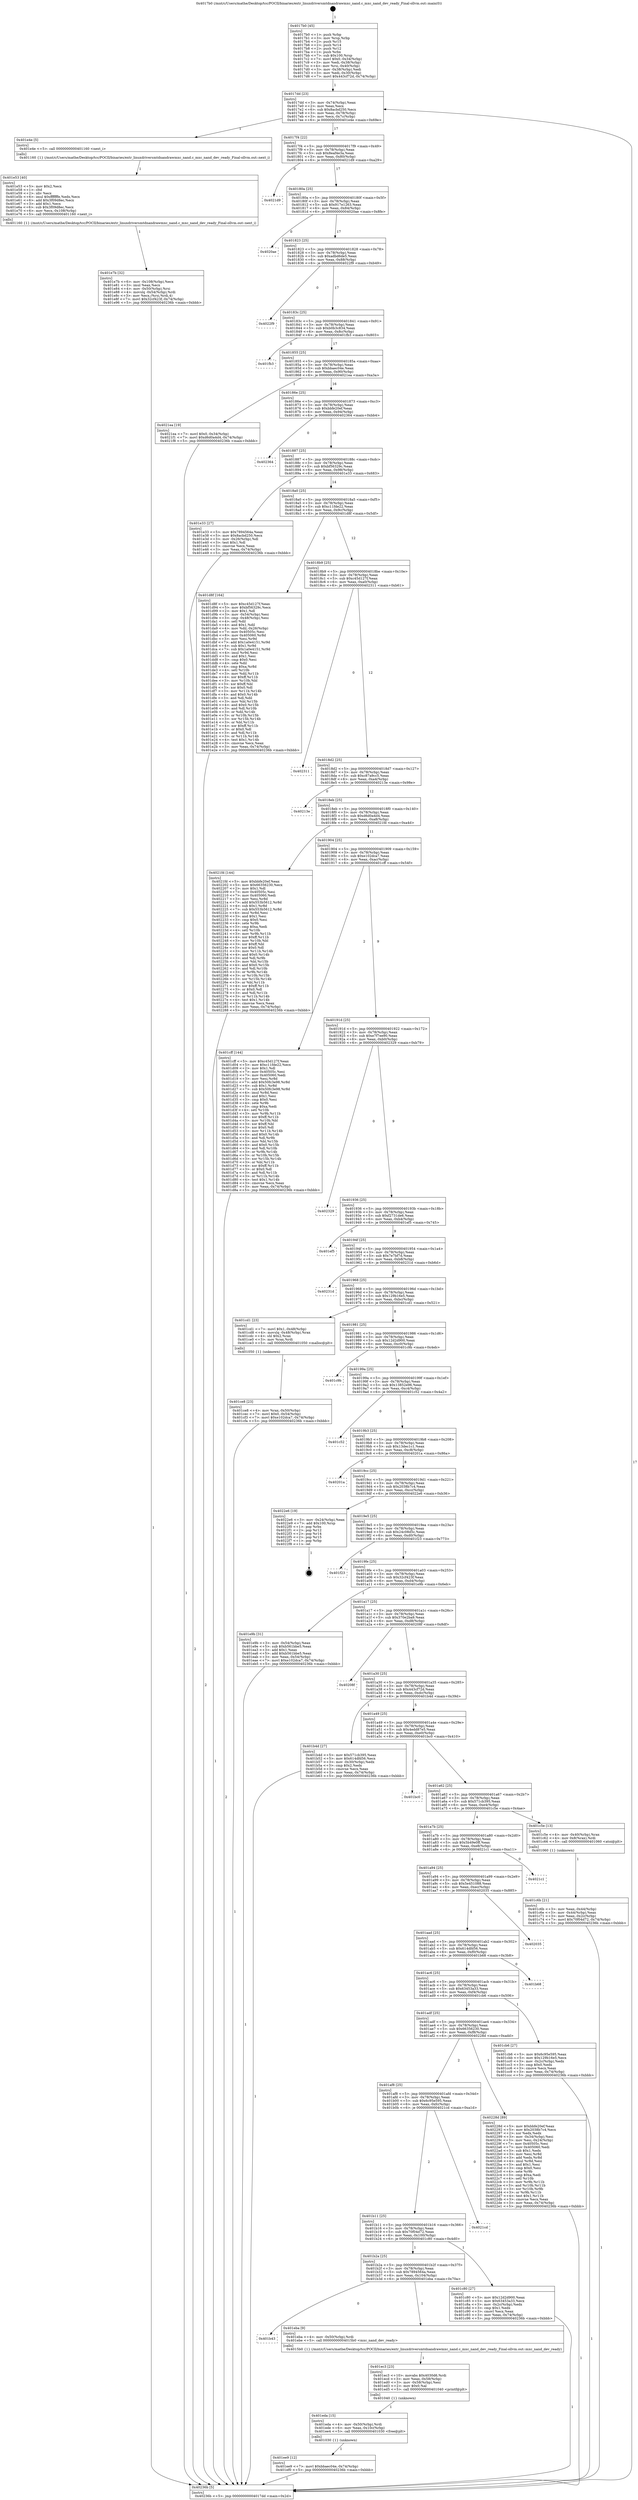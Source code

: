 digraph "0x4017b0" {
  label = "0x4017b0 (/mnt/c/Users/mathe/Desktop/tcc/POCII/binaries/extr_linuxdriversmtdnandrawmxc_nand.c_mxc_nand_dev_ready_Final-ollvm.out::main(0))"
  labelloc = "t"
  node[shape=record]

  Entry [label="",width=0.3,height=0.3,shape=circle,fillcolor=black,style=filled]
  "0x4017dd" [label="{
     0x4017dd [23]\l
     | [instrs]\l
     &nbsp;&nbsp;0x4017dd \<+3\>: mov -0x74(%rbp),%eax\l
     &nbsp;&nbsp;0x4017e0 \<+2\>: mov %eax,%ecx\l
     &nbsp;&nbsp;0x4017e2 \<+6\>: sub $0x8acbd250,%ecx\l
     &nbsp;&nbsp;0x4017e8 \<+3\>: mov %eax,-0x78(%rbp)\l
     &nbsp;&nbsp;0x4017eb \<+3\>: mov %ecx,-0x7c(%rbp)\l
     &nbsp;&nbsp;0x4017ee \<+6\>: je 0000000000401e4e \<main+0x69e\>\l
  }"]
  "0x401e4e" [label="{
     0x401e4e [5]\l
     | [instrs]\l
     &nbsp;&nbsp;0x401e4e \<+5\>: call 0000000000401160 \<next_i\>\l
     | [calls]\l
     &nbsp;&nbsp;0x401160 \{1\} (/mnt/c/Users/mathe/Desktop/tcc/POCII/binaries/extr_linuxdriversmtdnandrawmxc_nand.c_mxc_nand_dev_ready_Final-ollvm.out::next_i)\l
  }"]
  "0x4017f4" [label="{
     0x4017f4 [22]\l
     | [instrs]\l
     &nbsp;&nbsp;0x4017f4 \<+5\>: jmp 00000000004017f9 \<main+0x49\>\l
     &nbsp;&nbsp;0x4017f9 \<+3\>: mov -0x78(%rbp),%eax\l
     &nbsp;&nbsp;0x4017fc \<+5\>: sub $0x8eaf4e3a,%eax\l
     &nbsp;&nbsp;0x401801 \<+3\>: mov %eax,-0x80(%rbp)\l
     &nbsp;&nbsp;0x401804 \<+6\>: je 00000000004021d9 \<main+0xa29\>\l
  }"]
  Exit [label="",width=0.3,height=0.3,shape=circle,fillcolor=black,style=filled,peripheries=2]
  "0x4021d9" [label="{
     0x4021d9\l
  }", style=dashed]
  "0x40180a" [label="{
     0x40180a [25]\l
     | [instrs]\l
     &nbsp;&nbsp;0x40180a \<+5\>: jmp 000000000040180f \<main+0x5f\>\l
     &nbsp;&nbsp;0x40180f \<+3\>: mov -0x78(%rbp),%eax\l
     &nbsp;&nbsp;0x401812 \<+5\>: sub $0x917e1263,%eax\l
     &nbsp;&nbsp;0x401817 \<+6\>: mov %eax,-0x84(%rbp)\l
     &nbsp;&nbsp;0x40181d \<+6\>: je 00000000004020ae \<main+0x8fe\>\l
  }"]
  "0x401ee9" [label="{
     0x401ee9 [12]\l
     | [instrs]\l
     &nbsp;&nbsp;0x401ee9 \<+7\>: movl $0xbbaec04e,-0x74(%rbp)\l
     &nbsp;&nbsp;0x401ef0 \<+5\>: jmp 000000000040236b \<main+0xbbb\>\l
  }"]
  "0x4020ae" [label="{
     0x4020ae\l
  }", style=dashed]
  "0x401823" [label="{
     0x401823 [25]\l
     | [instrs]\l
     &nbsp;&nbsp;0x401823 \<+5\>: jmp 0000000000401828 \<main+0x78\>\l
     &nbsp;&nbsp;0x401828 \<+3\>: mov -0x78(%rbp),%eax\l
     &nbsp;&nbsp;0x40182b \<+5\>: sub $0xadbd6de5,%eax\l
     &nbsp;&nbsp;0x401830 \<+6\>: mov %eax,-0x88(%rbp)\l
     &nbsp;&nbsp;0x401836 \<+6\>: je 00000000004022f9 \<main+0xb49\>\l
  }"]
  "0x401eda" [label="{
     0x401eda [15]\l
     | [instrs]\l
     &nbsp;&nbsp;0x401eda \<+4\>: mov -0x50(%rbp),%rdi\l
     &nbsp;&nbsp;0x401ede \<+6\>: mov %eax,-0x10c(%rbp)\l
     &nbsp;&nbsp;0x401ee4 \<+5\>: call 0000000000401030 \<free@plt\>\l
     | [calls]\l
     &nbsp;&nbsp;0x401030 \{1\} (unknown)\l
  }"]
  "0x4022f9" [label="{
     0x4022f9\l
  }", style=dashed]
  "0x40183c" [label="{
     0x40183c [25]\l
     | [instrs]\l
     &nbsp;&nbsp;0x40183c \<+5\>: jmp 0000000000401841 \<main+0x91\>\l
     &nbsp;&nbsp;0x401841 \<+3\>: mov -0x78(%rbp),%eax\l
     &nbsp;&nbsp;0x401844 \<+5\>: sub $0xb0b3c834,%eax\l
     &nbsp;&nbsp;0x401849 \<+6\>: mov %eax,-0x8c(%rbp)\l
     &nbsp;&nbsp;0x40184f \<+6\>: je 0000000000401fb3 \<main+0x803\>\l
  }"]
  "0x401ec3" [label="{
     0x401ec3 [23]\l
     | [instrs]\l
     &nbsp;&nbsp;0x401ec3 \<+10\>: movabs $0x4030d6,%rdi\l
     &nbsp;&nbsp;0x401ecd \<+3\>: mov %eax,-0x58(%rbp)\l
     &nbsp;&nbsp;0x401ed0 \<+3\>: mov -0x58(%rbp),%esi\l
     &nbsp;&nbsp;0x401ed3 \<+2\>: mov $0x0,%al\l
     &nbsp;&nbsp;0x401ed5 \<+5\>: call 0000000000401040 \<printf@plt\>\l
     | [calls]\l
     &nbsp;&nbsp;0x401040 \{1\} (unknown)\l
  }"]
  "0x401fb3" [label="{
     0x401fb3\l
  }", style=dashed]
  "0x401855" [label="{
     0x401855 [25]\l
     | [instrs]\l
     &nbsp;&nbsp;0x401855 \<+5\>: jmp 000000000040185a \<main+0xaa\>\l
     &nbsp;&nbsp;0x40185a \<+3\>: mov -0x78(%rbp),%eax\l
     &nbsp;&nbsp;0x40185d \<+5\>: sub $0xbbaec04e,%eax\l
     &nbsp;&nbsp;0x401862 \<+6\>: mov %eax,-0x90(%rbp)\l
     &nbsp;&nbsp;0x401868 \<+6\>: je 00000000004021ea \<main+0xa3a\>\l
  }"]
  "0x401b43" [label="{
     0x401b43\l
  }", style=dashed]
  "0x4021ea" [label="{
     0x4021ea [19]\l
     | [instrs]\l
     &nbsp;&nbsp;0x4021ea \<+7\>: movl $0x0,-0x34(%rbp)\l
     &nbsp;&nbsp;0x4021f1 \<+7\>: movl $0xd6d0a4d4,-0x74(%rbp)\l
     &nbsp;&nbsp;0x4021f8 \<+5\>: jmp 000000000040236b \<main+0xbbb\>\l
  }"]
  "0x40186e" [label="{
     0x40186e [25]\l
     | [instrs]\l
     &nbsp;&nbsp;0x40186e \<+5\>: jmp 0000000000401873 \<main+0xc3\>\l
     &nbsp;&nbsp;0x401873 \<+3\>: mov -0x78(%rbp),%eax\l
     &nbsp;&nbsp;0x401876 \<+5\>: sub $0xbbfe20ef,%eax\l
     &nbsp;&nbsp;0x40187b \<+6\>: mov %eax,-0x94(%rbp)\l
     &nbsp;&nbsp;0x401881 \<+6\>: je 0000000000402364 \<main+0xbb4\>\l
  }"]
  "0x401eba" [label="{
     0x401eba [9]\l
     | [instrs]\l
     &nbsp;&nbsp;0x401eba \<+4\>: mov -0x50(%rbp),%rdi\l
     &nbsp;&nbsp;0x401ebe \<+5\>: call 00000000004015b0 \<mxc_nand_dev_ready\>\l
     | [calls]\l
     &nbsp;&nbsp;0x4015b0 \{1\} (/mnt/c/Users/mathe/Desktop/tcc/POCII/binaries/extr_linuxdriversmtdnandrawmxc_nand.c_mxc_nand_dev_ready_Final-ollvm.out::mxc_nand_dev_ready)\l
  }"]
  "0x402364" [label="{
     0x402364\l
  }", style=dashed]
  "0x401887" [label="{
     0x401887 [25]\l
     | [instrs]\l
     &nbsp;&nbsp;0x401887 \<+5\>: jmp 000000000040188c \<main+0xdc\>\l
     &nbsp;&nbsp;0x40188c \<+3\>: mov -0x78(%rbp),%eax\l
     &nbsp;&nbsp;0x40188f \<+5\>: sub $0xbf56329c,%eax\l
     &nbsp;&nbsp;0x401894 \<+6\>: mov %eax,-0x98(%rbp)\l
     &nbsp;&nbsp;0x40189a \<+6\>: je 0000000000401e33 \<main+0x683\>\l
  }"]
  "0x401e7b" [label="{
     0x401e7b [32]\l
     | [instrs]\l
     &nbsp;&nbsp;0x401e7b \<+6\>: mov -0x108(%rbp),%ecx\l
     &nbsp;&nbsp;0x401e81 \<+3\>: imul %eax,%ecx\l
     &nbsp;&nbsp;0x401e84 \<+4\>: mov -0x50(%rbp),%rsi\l
     &nbsp;&nbsp;0x401e88 \<+4\>: movslq -0x54(%rbp),%rdi\l
     &nbsp;&nbsp;0x401e8c \<+3\>: mov %ecx,(%rsi,%rdi,4)\l
     &nbsp;&nbsp;0x401e8f \<+7\>: movl $0x32cf423f,-0x74(%rbp)\l
     &nbsp;&nbsp;0x401e96 \<+5\>: jmp 000000000040236b \<main+0xbbb\>\l
  }"]
  "0x401e33" [label="{
     0x401e33 [27]\l
     | [instrs]\l
     &nbsp;&nbsp;0x401e33 \<+5\>: mov $0x7894564a,%eax\l
     &nbsp;&nbsp;0x401e38 \<+5\>: mov $0x8acbd250,%ecx\l
     &nbsp;&nbsp;0x401e3d \<+3\>: mov -0x26(%rbp),%dl\l
     &nbsp;&nbsp;0x401e40 \<+3\>: test $0x1,%dl\l
     &nbsp;&nbsp;0x401e43 \<+3\>: cmovne %ecx,%eax\l
     &nbsp;&nbsp;0x401e46 \<+3\>: mov %eax,-0x74(%rbp)\l
     &nbsp;&nbsp;0x401e49 \<+5\>: jmp 000000000040236b \<main+0xbbb\>\l
  }"]
  "0x4018a0" [label="{
     0x4018a0 [25]\l
     | [instrs]\l
     &nbsp;&nbsp;0x4018a0 \<+5\>: jmp 00000000004018a5 \<main+0xf5\>\l
     &nbsp;&nbsp;0x4018a5 \<+3\>: mov -0x78(%rbp),%eax\l
     &nbsp;&nbsp;0x4018a8 \<+5\>: sub $0xc11fde22,%eax\l
     &nbsp;&nbsp;0x4018ad \<+6\>: mov %eax,-0x9c(%rbp)\l
     &nbsp;&nbsp;0x4018b3 \<+6\>: je 0000000000401d8f \<main+0x5df\>\l
  }"]
  "0x401e53" [label="{
     0x401e53 [40]\l
     | [instrs]\l
     &nbsp;&nbsp;0x401e53 \<+5\>: mov $0x2,%ecx\l
     &nbsp;&nbsp;0x401e58 \<+1\>: cltd\l
     &nbsp;&nbsp;0x401e59 \<+2\>: idiv %ecx\l
     &nbsp;&nbsp;0x401e5b \<+6\>: imul $0xfffffffe,%edx,%ecx\l
     &nbsp;&nbsp;0x401e61 \<+6\>: add $0x3f09d8ec,%ecx\l
     &nbsp;&nbsp;0x401e67 \<+3\>: add $0x1,%ecx\l
     &nbsp;&nbsp;0x401e6a \<+6\>: sub $0x3f09d8ec,%ecx\l
     &nbsp;&nbsp;0x401e70 \<+6\>: mov %ecx,-0x108(%rbp)\l
     &nbsp;&nbsp;0x401e76 \<+5\>: call 0000000000401160 \<next_i\>\l
     | [calls]\l
     &nbsp;&nbsp;0x401160 \{1\} (/mnt/c/Users/mathe/Desktop/tcc/POCII/binaries/extr_linuxdriversmtdnandrawmxc_nand.c_mxc_nand_dev_ready_Final-ollvm.out::next_i)\l
  }"]
  "0x401d8f" [label="{
     0x401d8f [164]\l
     | [instrs]\l
     &nbsp;&nbsp;0x401d8f \<+5\>: mov $0xc45d127f,%eax\l
     &nbsp;&nbsp;0x401d94 \<+5\>: mov $0xbf56329c,%ecx\l
     &nbsp;&nbsp;0x401d99 \<+2\>: mov $0x1,%dl\l
     &nbsp;&nbsp;0x401d9b \<+3\>: mov -0x54(%rbp),%esi\l
     &nbsp;&nbsp;0x401d9e \<+3\>: cmp -0x48(%rbp),%esi\l
     &nbsp;&nbsp;0x401da1 \<+4\>: setl %dil\l
     &nbsp;&nbsp;0x401da5 \<+4\>: and $0x1,%dil\l
     &nbsp;&nbsp;0x401da9 \<+4\>: mov %dil,-0x26(%rbp)\l
     &nbsp;&nbsp;0x401dad \<+7\>: mov 0x40505c,%esi\l
     &nbsp;&nbsp;0x401db4 \<+8\>: mov 0x405060,%r8d\l
     &nbsp;&nbsp;0x401dbc \<+3\>: mov %esi,%r9d\l
     &nbsp;&nbsp;0x401dbf \<+7\>: add $0x1a0e4151,%r9d\l
     &nbsp;&nbsp;0x401dc6 \<+4\>: sub $0x1,%r9d\l
     &nbsp;&nbsp;0x401dca \<+7\>: sub $0x1a0e4151,%r9d\l
     &nbsp;&nbsp;0x401dd1 \<+4\>: imul %r9d,%esi\l
     &nbsp;&nbsp;0x401dd5 \<+3\>: and $0x1,%esi\l
     &nbsp;&nbsp;0x401dd8 \<+3\>: cmp $0x0,%esi\l
     &nbsp;&nbsp;0x401ddb \<+4\>: sete %dil\l
     &nbsp;&nbsp;0x401ddf \<+4\>: cmp $0xa,%r8d\l
     &nbsp;&nbsp;0x401de3 \<+4\>: setl %r10b\l
     &nbsp;&nbsp;0x401de7 \<+3\>: mov %dil,%r11b\l
     &nbsp;&nbsp;0x401dea \<+4\>: xor $0xff,%r11b\l
     &nbsp;&nbsp;0x401dee \<+3\>: mov %r10b,%bl\l
     &nbsp;&nbsp;0x401df1 \<+3\>: xor $0xff,%bl\l
     &nbsp;&nbsp;0x401df4 \<+3\>: xor $0x0,%dl\l
     &nbsp;&nbsp;0x401df7 \<+3\>: mov %r11b,%r14b\l
     &nbsp;&nbsp;0x401dfa \<+4\>: and $0x0,%r14b\l
     &nbsp;&nbsp;0x401dfe \<+3\>: and %dl,%dil\l
     &nbsp;&nbsp;0x401e01 \<+3\>: mov %bl,%r15b\l
     &nbsp;&nbsp;0x401e04 \<+4\>: and $0x0,%r15b\l
     &nbsp;&nbsp;0x401e08 \<+3\>: and %dl,%r10b\l
     &nbsp;&nbsp;0x401e0b \<+3\>: or %dil,%r14b\l
     &nbsp;&nbsp;0x401e0e \<+3\>: or %r10b,%r15b\l
     &nbsp;&nbsp;0x401e11 \<+3\>: xor %r15b,%r14b\l
     &nbsp;&nbsp;0x401e14 \<+3\>: or %bl,%r11b\l
     &nbsp;&nbsp;0x401e17 \<+4\>: xor $0xff,%r11b\l
     &nbsp;&nbsp;0x401e1b \<+3\>: or $0x0,%dl\l
     &nbsp;&nbsp;0x401e1e \<+3\>: and %dl,%r11b\l
     &nbsp;&nbsp;0x401e21 \<+3\>: or %r11b,%r14b\l
     &nbsp;&nbsp;0x401e24 \<+4\>: test $0x1,%r14b\l
     &nbsp;&nbsp;0x401e28 \<+3\>: cmovne %ecx,%eax\l
     &nbsp;&nbsp;0x401e2b \<+3\>: mov %eax,-0x74(%rbp)\l
     &nbsp;&nbsp;0x401e2e \<+5\>: jmp 000000000040236b \<main+0xbbb\>\l
  }"]
  "0x4018b9" [label="{
     0x4018b9 [25]\l
     | [instrs]\l
     &nbsp;&nbsp;0x4018b9 \<+5\>: jmp 00000000004018be \<main+0x10e\>\l
     &nbsp;&nbsp;0x4018be \<+3\>: mov -0x78(%rbp),%eax\l
     &nbsp;&nbsp;0x4018c1 \<+5\>: sub $0xc45d127f,%eax\l
     &nbsp;&nbsp;0x4018c6 \<+6\>: mov %eax,-0xa0(%rbp)\l
     &nbsp;&nbsp;0x4018cc \<+6\>: je 0000000000402311 \<main+0xb61\>\l
  }"]
  "0x401ce8" [label="{
     0x401ce8 [23]\l
     | [instrs]\l
     &nbsp;&nbsp;0x401ce8 \<+4\>: mov %rax,-0x50(%rbp)\l
     &nbsp;&nbsp;0x401cec \<+7\>: movl $0x0,-0x54(%rbp)\l
     &nbsp;&nbsp;0x401cf3 \<+7\>: movl $0xe102dca7,-0x74(%rbp)\l
     &nbsp;&nbsp;0x401cfa \<+5\>: jmp 000000000040236b \<main+0xbbb\>\l
  }"]
  "0x402311" [label="{
     0x402311\l
  }", style=dashed]
  "0x4018d2" [label="{
     0x4018d2 [25]\l
     | [instrs]\l
     &nbsp;&nbsp;0x4018d2 \<+5\>: jmp 00000000004018d7 \<main+0x127\>\l
     &nbsp;&nbsp;0x4018d7 \<+3\>: mov -0x78(%rbp),%eax\l
     &nbsp;&nbsp;0x4018da \<+5\>: sub $0xc87a9cc5,%eax\l
     &nbsp;&nbsp;0x4018df \<+6\>: mov %eax,-0xa4(%rbp)\l
     &nbsp;&nbsp;0x4018e5 \<+6\>: je 000000000040213e \<main+0x98e\>\l
  }"]
  "0x401b2a" [label="{
     0x401b2a [25]\l
     | [instrs]\l
     &nbsp;&nbsp;0x401b2a \<+5\>: jmp 0000000000401b2f \<main+0x37f\>\l
     &nbsp;&nbsp;0x401b2f \<+3\>: mov -0x78(%rbp),%eax\l
     &nbsp;&nbsp;0x401b32 \<+5\>: sub $0x7894564a,%eax\l
     &nbsp;&nbsp;0x401b37 \<+6\>: mov %eax,-0x104(%rbp)\l
     &nbsp;&nbsp;0x401b3d \<+6\>: je 0000000000401eba \<main+0x70a\>\l
  }"]
  "0x40213e" [label="{
     0x40213e\l
  }", style=dashed]
  "0x4018eb" [label="{
     0x4018eb [25]\l
     | [instrs]\l
     &nbsp;&nbsp;0x4018eb \<+5\>: jmp 00000000004018f0 \<main+0x140\>\l
     &nbsp;&nbsp;0x4018f0 \<+3\>: mov -0x78(%rbp),%eax\l
     &nbsp;&nbsp;0x4018f3 \<+5\>: sub $0xd6d0a4d4,%eax\l
     &nbsp;&nbsp;0x4018f8 \<+6\>: mov %eax,-0xa8(%rbp)\l
     &nbsp;&nbsp;0x4018fe \<+6\>: je 00000000004021fd \<main+0xa4d\>\l
  }"]
  "0x401c80" [label="{
     0x401c80 [27]\l
     | [instrs]\l
     &nbsp;&nbsp;0x401c80 \<+5\>: mov $0x12d2d900,%eax\l
     &nbsp;&nbsp;0x401c85 \<+5\>: mov $0x63453a33,%ecx\l
     &nbsp;&nbsp;0x401c8a \<+3\>: mov -0x2c(%rbp),%edx\l
     &nbsp;&nbsp;0x401c8d \<+3\>: cmp $0x1,%edx\l
     &nbsp;&nbsp;0x401c90 \<+3\>: cmovl %ecx,%eax\l
     &nbsp;&nbsp;0x401c93 \<+3\>: mov %eax,-0x74(%rbp)\l
     &nbsp;&nbsp;0x401c96 \<+5\>: jmp 000000000040236b \<main+0xbbb\>\l
  }"]
  "0x4021fd" [label="{
     0x4021fd [144]\l
     | [instrs]\l
     &nbsp;&nbsp;0x4021fd \<+5\>: mov $0xbbfe20ef,%eax\l
     &nbsp;&nbsp;0x402202 \<+5\>: mov $0x66356230,%ecx\l
     &nbsp;&nbsp;0x402207 \<+2\>: mov $0x1,%dl\l
     &nbsp;&nbsp;0x402209 \<+7\>: mov 0x40505c,%esi\l
     &nbsp;&nbsp;0x402210 \<+7\>: mov 0x405060,%edi\l
     &nbsp;&nbsp;0x402217 \<+3\>: mov %esi,%r8d\l
     &nbsp;&nbsp;0x40221a \<+7\>: add $0x553b5612,%r8d\l
     &nbsp;&nbsp;0x402221 \<+4\>: sub $0x1,%r8d\l
     &nbsp;&nbsp;0x402225 \<+7\>: sub $0x553b5612,%r8d\l
     &nbsp;&nbsp;0x40222c \<+4\>: imul %r8d,%esi\l
     &nbsp;&nbsp;0x402230 \<+3\>: and $0x1,%esi\l
     &nbsp;&nbsp;0x402233 \<+3\>: cmp $0x0,%esi\l
     &nbsp;&nbsp;0x402236 \<+4\>: sete %r9b\l
     &nbsp;&nbsp;0x40223a \<+3\>: cmp $0xa,%edi\l
     &nbsp;&nbsp;0x40223d \<+4\>: setl %r10b\l
     &nbsp;&nbsp;0x402241 \<+3\>: mov %r9b,%r11b\l
     &nbsp;&nbsp;0x402244 \<+4\>: xor $0xff,%r11b\l
     &nbsp;&nbsp;0x402248 \<+3\>: mov %r10b,%bl\l
     &nbsp;&nbsp;0x40224b \<+3\>: xor $0xff,%bl\l
     &nbsp;&nbsp;0x40224e \<+3\>: xor $0x0,%dl\l
     &nbsp;&nbsp;0x402251 \<+3\>: mov %r11b,%r14b\l
     &nbsp;&nbsp;0x402254 \<+4\>: and $0x0,%r14b\l
     &nbsp;&nbsp;0x402258 \<+3\>: and %dl,%r9b\l
     &nbsp;&nbsp;0x40225b \<+3\>: mov %bl,%r15b\l
     &nbsp;&nbsp;0x40225e \<+4\>: and $0x0,%r15b\l
     &nbsp;&nbsp;0x402262 \<+3\>: and %dl,%r10b\l
     &nbsp;&nbsp;0x402265 \<+3\>: or %r9b,%r14b\l
     &nbsp;&nbsp;0x402268 \<+3\>: or %r10b,%r15b\l
     &nbsp;&nbsp;0x40226b \<+3\>: xor %r15b,%r14b\l
     &nbsp;&nbsp;0x40226e \<+3\>: or %bl,%r11b\l
     &nbsp;&nbsp;0x402271 \<+4\>: xor $0xff,%r11b\l
     &nbsp;&nbsp;0x402275 \<+3\>: or $0x0,%dl\l
     &nbsp;&nbsp;0x402278 \<+3\>: and %dl,%r11b\l
     &nbsp;&nbsp;0x40227b \<+3\>: or %r11b,%r14b\l
     &nbsp;&nbsp;0x40227e \<+4\>: test $0x1,%r14b\l
     &nbsp;&nbsp;0x402282 \<+3\>: cmovne %ecx,%eax\l
     &nbsp;&nbsp;0x402285 \<+3\>: mov %eax,-0x74(%rbp)\l
     &nbsp;&nbsp;0x402288 \<+5\>: jmp 000000000040236b \<main+0xbbb\>\l
  }"]
  "0x401904" [label="{
     0x401904 [25]\l
     | [instrs]\l
     &nbsp;&nbsp;0x401904 \<+5\>: jmp 0000000000401909 \<main+0x159\>\l
     &nbsp;&nbsp;0x401909 \<+3\>: mov -0x78(%rbp),%eax\l
     &nbsp;&nbsp;0x40190c \<+5\>: sub $0xe102dca7,%eax\l
     &nbsp;&nbsp;0x401911 \<+6\>: mov %eax,-0xac(%rbp)\l
     &nbsp;&nbsp;0x401917 \<+6\>: je 0000000000401cff \<main+0x54f\>\l
  }"]
  "0x401b11" [label="{
     0x401b11 [25]\l
     | [instrs]\l
     &nbsp;&nbsp;0x401b11 \<+5\>: jmp 0000000000401b16 \<main+0x366\>\l
     &nbsp;&nbsp;0x401b16 \<+3\>: mov -0x78(%rbp),%eax\l
     &nbsp;&nbsp;0x401b19 \<+5\>: sub $0x70f04d72,%eax\l
     &nbsp;&nbsp;0x401b1e \<+6\>: mov %eax,-0x100(%rbp)\l
     &nbsp;&nbsp;0x401b24 \<+6\>: je 0000000000401c80 \<main+0x4d0\>\l
  }"]
  "0x401cff" [label="{
     0x401cff [144]\l
     | [instrs]\l
     &nbsp;&nbsp;0x401cff \<+5\>: mov $0xc45d127f,%eax\l
     &nbsp;&nbsp;0x401d04 \<+5\>: mov $0xc11fde22,%ecx\l
     &nbsp;&nbsp;0x401d09 \<+2\>: mov $0x1,%dl\l
     &nbsp;&nbsp;0x401d0b \<+7\>: mov 0x40505c,%esi\l
     &nbsp;&nbsp;0x401d12 \<+7\>: mov 0x405060,%edi\l
     &nbsp;&nbsp;0x401d19 \<+3\>: mov %esi,%r8d\l
     &nbsp;&nbsp;0x401d1c \<+7\>: add $0x50fc3e98,%r8d\l
     &nbsp;&nbsp;0x401d23 \<+4\>: sub $0x1,%r8d\l
     &nbsp;&nbsp;0x401d27 \<+7\>: sub $0x50fc3e98,%r8d\l
     &nbsp;&nbsp;0x401d2e \<+4\>: imul %r8d,%esi\l
     &nbsp;&nbsp;0x401d32 \<+3\>: and $0x1,%esi\l
     &nbsp;&nbsp;0x401d35 \<+3\>: cmp $0x0,%esi\l
     &nbsp;&nbsp;0x401d38 \<+4\>: sete %r9b\l
     &nbsp;&nbsp;0x401d3c \<+3\>: cmp $0xa,%edi\l
     &nbsp;&nbsp;0x401d3f \<+4\>: setl %r10b\l
     &nbsp;&nbsp;0x401d43 \<+3\>: mov %r9b,%r11b\l
     &nbsp;&nbsp;0x401d46 \<+4\>: xor $0xff,%r11b\l
     &nbsp;&nbsp;0x401d4a \<+3\>: mov %r10b,%bl\l
     &nbsp;&nbsp;0x401d4d \<+3\>: xor $0xff,%bl\l
     &nbsp;&nbsp;0x401d50 \<+3\>: xor $0x0,%dl\l
     &nbsp;&nbsp;0x401d53 \<+3\>: mov %r11b,%r14b\l
     &nbsp;&nbsp;0x401d56 \<+4\>: and $0x0,%r14b\l
     &nbsp;&nbsp;0x401d5a \<+3\>: and %dl,%r9b\l
     &nbsp;&nbsp;0x401d5d \<+3\>: mov %bl,%r15b\l
     &nbsp;&nbsp;0x401d60 \<+4\>: and $0x0,%r15b\l
     &nbsp;&nbsp;0x401d64 \<+3\>: and %dl,%r10b\l
     &nbsp;&nbsp;0x401d67 \<+3\>: or %r9b,%r14b\l
     &nbsp;&nbsp;0x401d6a \<+3\>: or %r10b,%r15b\l
     &nbsp;&nbsp;0x401d6d \<+3\>: xor %r15b,%r14b\l
     &nbsp;&nbsp;0x401d70 \<+3\>: or %bl,%r11b\l
     &nbsp;&nbsp;0x401d73 \<+4\>: xor $0xff,%r11b\l
     &nbsp;&nbsp;0x401d77 \<+3\>: or $0x0,%dl\l
     &nbsp;&nbsp;0x401d7a \<+3\>: and %dl,%r11b\l
     &nbsp;&nbsp;0x401d7d \<+3\>: or %r11b,%r14b\l
     &nbsp;&nbsp;0x401d80 \<+4\>: test $0x1,%r14b\l
     &nbsp;&nbsp;0x401d84 \<+3\>: cmovne %ecx,%eax\l
     &nbsp;&nbsp;0x401d87 \<+3\>: mov %eax,-0x74(%rbp)\l
     &nbsp;&nbsp;0x401d8a \<+5\>: jmp 000000000040236b \<main+0xbbb\>\l
  }"]
  "0x40191d" [label="{
     0x40191d [25]\l
     | [instrs]\l
     &nbsp;&nbsp;0x40191d \<+5\>: jmp 0000000000401922 \<main+0x172\>\l
     &nbsp;&nbsp;0x401922 \<+3\>: mov -0x78(%rbp),%eax\l
     &nbsp;&nbsp;0x401925 \<+5\>: sub $0xe7f7ee90,%eax\l
     &nbsp;&nbsp;0x40192a \<+6\>: mov %eax,-0xb0(%rbp)\l
     &nbsp;&nbsp;0x401930 \<+6\>: je 0000000000402329 \<main+0xb79\>\l
  }"]
  "0x4021cd" [label="{
     0x4021cd\l
  }", style=dashed]
  "0x402329" [label="{
     0x402329\l
  }", style=dashed]
  "0x401936" [label="{
     0x401936 [25]\l
     | [instrs]\l
     &nbsp;&nbsp;0x401936 \<+5\>: jmp 000000000040193b \<main+0x18b\>\l
     &nbsp;&nbsp;0x40193b \<+3\>: mov -0x78(%rbp),%eax\l
     &nbsp;&nbsp;0x40193e \<+5\>: sub $0xf2731de6,%eax\l
     &nbsp;&nbsp;0x401943 \<+6\>: mov %eax,-0xb4(%rbp)\l
     &nbsp;&nbsp;0x401949 \<+6\>: je 0000000000401ef5 \<main+0x745\>\l
  }"]
  "0x401af8" [label="{
     0x401af8 [25]\l
     | [instrs]\l
     &nbsp;&nbsp;0x401af8 \<+5\>: jmp 0000000000401afd \<main+0x34d\>\l
     &nbsp;&nbsp;0x401afd \<+3\>: mov -0x78(%rbp),%eax\l
     &nbsp;&nbsp;0x401b00 \<+5\>: sub $0x6c95e595,%eax\l
     &nbsp;&nbsp;0x401b05 \<+6\>: mov %eax,-0xfc(%rbp)\l
     &nbsp;&nbsp;0x401b0b \<+6\>: je 00000000004021cd \<main+0xa1d\>\l
  }"]
  "0x401ef5" [label="{
     0x401ef5\l
  }", style=dashed]
  "0x40194f" [label="{
     0x40194f [25]\l
     | [instrs]\l
     &nbsp;&nbsp;0x40194f \<+5\>: jmp 0000000000401954 \<main+0x1a4\>\l
     &nbsp;&nbsp;0x401954 \<+3\>: mov -0x78(%rbp),%eax\l
     &nbsp;&nbsp;0x401957 \<+5\>: sub $0x7e7bf7d,%eax\l
     &nbsp;&nbsp;0x40195c \<+6\>: mov %eax,-0xb8(%rbp)\l
     &nbsp;&nbsp;0x401962 \<+6\>: je 000000000040231d \<main+0xb6d\>\l
  }"]
  "0x40228d" [label="{
     0x40228d [89]\l
     | [instrs]\l
     &nbsp;&nbsp;0x40228d \<+5\>: mov $0xbbfe20ef,%eax\l
     &nbsp;&nbsp;0x402292 \<+5\>: mov $0x2038b7c4,%ecx\l
     &nbsp;&nbsp;0x402297 \<+2\>: xor %edx,%edx\l
     &nbsp;&nbsp;0x402299 \<+3\>: mov -0x34(%rbp),%esi\l
     &nbsp;&nbsp;0x40229c \<+3\>: mov %esi,-0x24(%rbp)\l
     &nbsp;&nbsp;0x40229f \<+7\>: mov 0x40505c,%esi\l
     &nbsp;&nbsp;0x4022a6 \<+7\>: mov 0x405060,%edi\l
     &nbsp;&nbsp;0x4022ad \<+3\>: sub $0x1,%edx\l
     &nbsp;&nbsp;0x4022b0 \<+3\>: mov %esi,%r8d\l
     &nbsp;&nbsp;0x4022b3 \<+3\>: add %edx,%r8d\l
     &nbsp;&nbsp;0x4022b6 \<+4\>: imul %r8d,%esi\l
     &nbsp;&nbsp;0x4022ba \<+3\>: and $0x1,%esi\l
     &nbsp;&nbsp;0x4022bd \<+3\>: cmp $0x0,%esi\l
     &nbsp;&nbsp;0x4022c0 \<+4\>: sete %r9b\l
     &nbsp;&nbsp;0x4022c4 \<+3\>: cmp $0xa,%edi\l
     &nbsp;&nbsp;0x4022c7 \<+4\>: setl %r10b\l
     &nbsp;&nbsp;0x4022cb \<+3\>: mov %r9b,%r11b\l
     &nbsp;&nbsp;0x4022ce \<+3\>: and %r10b,%r11b\l
     &nbsp;&nbsp;0x4022d1 \<+3\>: xor %r10b,%r9b\l
     &nbsp;&nbsp;0x4022d4 \<+3\>: or %r9b,%r11b\l
     &nbsp;&nbsp;0x4022d7 \<+4\>: test $0x1,%r11b\l
     &nbsp;&nbsp;0x4022db \<+3\>: cmovne %ecx,%eax\l
     &nbsp;&nbsp;0x4022de \<+3\>: mov %eax,-0x74(%rbp)\l
     &nbsp;&nbsp;0x4022e1 \<+5\>: jmp 000000000040236b \<main+0xbbb\>\l
  }"]
  "0x40231d" [label="{
     0x40231d\l
  }", style=dashed]
  "0x401968" [label="{
     0x401968 [25]\l
     | [instrs]\l
     &nbsp;&nbsp;0x401968 \<+5\>: jmp 000000000040196d \<main+0x1bd\>\l
     &nbsp;&nbsp;0x40196d \<+3\>: mov -0x78(%rbp),%eax\l
     &nbsp;&nbsp;0x401970 \<+5\>: sub $0x129b16e5,%eax\l
     &nbsp;&nbsp;0x401975 \<+6\>: mov %eax,-0xbc(%rbp)\l
     &nbsp;&nbsp;0x40197b \<+6\>: je 0000000000401cd1 \<main+0x521\>\l
  }"]
  "0x401adf" [label="{
     0x401adf [25]\l
     | [instrs]\l
     &nbsp;&nbsp;0x401adf \<+5\>: jmp 0000000000401ae4 \<main+0x334\>\l
     &nbsp;&nbsp;0x401ae4 \<+3\>: mov -0x78(%rbp),%eax\l
     &nbsp;&nbsp;0x401ae7 \<+5\>: sub $0x66356230,%eax\l
     &nbsp;&nbsp;0x401aec \<+6\>: mov %eax,-0xf8(%rbp)\l
     &nbsp;&nbsp;0x401af2 \<+6\>: je 000000000040228d \<main+0xadd\>\l
  }"]
  "0x401cd1" [label="{
     0x401cd1 [23]\l
     | [instrs]\l
     &nbsp;&nbsp;0x401cd1 \<+7\>: movl $0x1,-0x48(%rbp)\l
     &nbsp;&nbsp;0x401cd8 \<+4\>: movslq -0x48(%rbp),%rax\l
     &nbsp;&nbsp;0x401cdc \<+4\>: shl $0x2,%rax\l
     &nbsp;&nbsp;0x401ce0 \<+3\>: mov %rax,%rdi\l
     &nbsp;&nbsp;0x401ce3 \<+5\>: call 0000000000401050 \<malloc@plt\>\l
     | [calls]\l
     &nbsp;&nbsp;0x401050 \{1\} (unknown)\l
  }"]
  "0x401981" [label="{
     0x401981 [25]\l
     | [instrs]\l
     &nbsp;&nbsp;0x401981 \<+5\>: jmp 0000000000401986 \<main+0x1d6\>\l
     &nbsp;&nbsp;0x401986 \<+3\>: mov -0x78(%rbp),%eax\l
     &nbsp;&nbsp;0x401989 \<+5\>: sub $0x12d2d900,%eax\l
     &nbsp;&nbsp;0x40198e \<+6\>: mov %eax,-0xc0(%rbp)\l
     &nbsp;&nbsp;0x401994 \<+6\>: je 0000000000401c9b \<main+0x4eb\>\l
  }"]
  "0x401cb6" [label="{
     0x401cb6 [27]\l
     | [instrs]\l
     &nbsp;&nbsp;0x401cb6 \<+5\>: mov $0x6c95e595,%eax\l
     &nbsp;&nbsp;0x401cbb \<+5\>: mov $0x129b16e5,%ecx\l
     &nbsp;&nbsp;0x401cc0 \<+3\>: mov -0x2c(%rbp),%edx\l
     &nbsp;&nbsp;0x401cc3 \<+3\>: cmp $0x0,%edx\l
     &nbsp;&nbsp;0x401cc6 \<+3\>: cmove %ecx,%eax\l
     &nbsp;&nbsp;0x401cc9 \<+3\>: mov %eax,-0x74(%rbp)\l
     &nbsp;&nbsp;0x401ccc \<+5\>: jmp 000000000040236b \<main+0xbbb\>\l
  }"]
  "0x401c9b" [label="{
     0x401c9b\l
  }", style=dashed]
  "0x40199a" [label="{
     0x40199a [25]\l
     | [instrs]\l
     &nbsp;&nbsp;0x40199a \<+5\>: jmp 000000000040199f \<main+0x1ef\>\l
     &nbsp;&nbsp;0x40199f \<+3\>: mov -0x78(%rbp),%eax\l
     &nbsp;&nbsp;0x4019a2 \<+5\>: sub $0x13852e96,%eax\l
     &nbsp;&nbsp;0x4019a7 \<+6\>: mov %eax,-0xc4(%rbp)\l
     &nbsp;&nbsp;0x4019ad \<+6\>: je 0000000000401c52 \<main+0x4a2\>\l
  }"]
  "0x401ac6" [label="{
     0x401ac6 [25]\l
     | [instrs]\l
     &nbsp;&nbsp;0x401ac6 \<+5\>: jmp 0000000000401acb \<main+0x31b\>\l
     &nbsp;&nbsp;0x401acb \<+3\>: mov -0x78(%rbp),%eax\l
     &nbsp;&nbsp;0x401ace \<+5\>: sub $0x63453a33,%eax\l
     &nbsp;&nbsp;0x401ad3 \<+6\>: mov %eax,-0xf4(%rbp)\l
     &nbsp;&nbsp;0x401ad9 \<+6\>: je 0000000000401cb6 \<main+0x506\>\l
  }"]
  "0x401c52" [label="{
     0x401c52\l
  }", style=dashed]
  "0x4019b3" [label="{
     0x4019b3 [25]\l
     | [instrs]\l
     &nbsp;&nbsp;0x4019b3 \<+5\>: jmp 00000000004019b8 \<main+0x208\>\l
     &nbsp;&nbsp;0x4019b8 \<+3\>: mov -0x78(%rbp),%eax\l
     &nbsp;&nbsp;0x4019bb \<+5\>: sub $0x13dec1c1,%eax\l
     &nbsp;&nbsp;0x4019c0 \<+6\>: mov %eax,-0xc8(%rbp)\l
     &nbsp;&nbsp;0x4019c6 \<+6\>: je 000000000040201a \<main+0x86a\>\l
  }"]
  "0x401b68" [label="{
     0x401b68\l
  }", style=dashed]
  "0x40201a" [label="{
     0x40201a\l
  }", style=dashed]
  "0x4019cc" [label="{
     0x4019cc [25]\l
     | [instrs]\l
     &nbsp;&nbsp;0x4019cc \<+5\>: jmp 00000000004019d1 \<main+0x221\>\l
     &nbsp;&nbsp;0x4019d1 \<+3\>: mov -0x78(%rbp),%eax\l
     &nbsp;&nbsp;0x4019d4 \<+5\>: sub $0x2038b7c4,%eax\l
     &nbsp;&nbsp;0x4019d9 \<+6\>: mov %eax,-0xcc(%rbp)\l
     &nbsp;&nbsp;0x4019df \<+6\>: je 00000000004022e6 \<main+0xb36\>\l
  }"]
  "0x401aad" [label="{
     0x401aad [25]\l
     | [instrs]\l
     &nbsp;&nbsp;0x401aad \<+5\>: jmp 0000000000401ab2 \<main+0x302\>\l
     &nbsp;&nbsp;0x401ab2 \<+3\>: mov -0x78(%rbp),%eax\l
     &nbsp;&nbsp;0x401ab5 \<+5\>: sub $0x614dfd56,%eax\l
     &nbsp;&nbsp;0x401aba \<+6\>: mov %eax,-0xf0(%rbp)\l
     &nbsp;&nbsp;0x401ac0 \<+6\>: je 0000000000401b68 \<main+0x3b8\>\l
  }"]
  "0x4022e6" [label="{
     0x4022e6 [19]\l
     | [instrs]\l
     &nbsp;&nbsp;0x4022e6 \<+3\>: mov -0x24(%rbp),%eax\l
     &nbsp;&nbsp;0x4022e9 \<+7\>: add $0x100,%rsp\l
     &nbsp;&nbsp;0x4022f0 \<+1\>: pop %rbx\l
     &nbsp;&nbsp;0x4022f1 \<+2\>: pop %r12\l
     &nbsp;&nbsp;0x4022f3 \<+2\>: pop %r14\l
     &nbsp;&nbsp;0x4022f5 \<+2\>: pop %r15\l
     &nbsp;&nbsp;0x4022f7 \<+1\>: pop %rbp\l
     &nbsp;&nbsp;0x4022f8 \<+1\>: ret\l
  }"]
  "0x4019e5" [label="{
     0x4019e5 [25]\l
     | [instrs]\l
     &nbsp;&nbsp;0x4019e5 \<+5\>: jmp 00000000004019ea \<main+0x23a\>\l
     &nbsp;&nbsp;0x4019ea \<+3\>: mov -0x78(%rbp),%eax\l
     &nbsp;&nbsp;0x4019ed \<+5\>: sub $0x24c08d5c,%eax\l
     &nbsp;&nbsp;0x4019f2 \<+6\>: mov %eax,-0xd0(%rbp)\l
     &nbsp;&nbsp;0x4019f8 \<+6\>: je 0000000000401f23 \<main+0x773\>\l
  }"]
  "0x402035" [label="{
     0x402035\l
  }", style=dashed]
  "0x401f23" [label="{
     0x401f23\l
  }", style=dashed]
  "0x4019fe" [label="{
     0x4019fe [25]\l
     | [instrs]\l
     &nbsp;&nbsp;0x4019fe \<+5\>: jmp 0000000000401a03 \<main+0x253\>\l
     &nbsp;&nbsp;0x401a03 \<+3\>: mov -0x78(%rbp),%eax\l
     &nbsp;&nbsp;0x401a06 \<+5\>: sub $0x32cf423f,%eax\l
     &nbsp;&nbsp;0x401a0b \<+6\>: mov %eax,-0xd4(%rbp)\l
     &nbsp;&nbsp;0x401a11 \<+6\>: je 0000000000401e9b \<main+0x6eb\>\l
  }"]
  "0x401a94" [label="{
     0x401a94 [25]\l
     | [instrs]\l
     &nbsp;&nbsp;0x401a94 \<+5\>: jmp 0000000000401a99 \<main+0x2e9\>\l
     &nbsp;&nbsp;0x401a99 \<+3\>: mov -0x78(%rbp),%eax\l
     &nbsp;&nbsp;0x401a9c \<+5\>: sub $0x5e451088,%eax\l
     &nbsp;&nbsp;0x401aa1 \<+6\>: mov %eax,-0xec(%rbp)\l
     &nbsp;&nbsp;0x401aa7 \<+6\>: je 0000000000402035 \<main+0x885\>\l
  }"]
  "0x401e9b" [label="{
     0x401e9b [31]\l
     | [instrs]\l
     &nbsp;&nbsp;0x401e9b \<+3\>: mov -0x54(%rbp),%eax\l
     &nbsp;&nbsp;0x401e9e \<+5\>: sub $0xb561bbe5,%eax\l
     &nbsp;&nbsp;0x401ea3 \<+3\>: add $0x1,%eax\l
     &nbsp;&nbsp;0x401ea6 \<+5\>: add $0xb561bbe5,%eax\l
     &nbsp;&nbsp;0x401eab \<+3\>: mov %eax,-0x54(%rbp)\l
     &nbsp;&nbsp;0x401eae \<+7\>: movl $0xe102dca7,-0x74(%rbp)\l
     &nbsp;&nbsp;0x401eb5 \<+5\>: jmp 000000000040236b \<main+0xbbb\>\l
  }"]
  "0x401a17" [label="{
     0x401a17 [25]\l
     | [instrs]\l
     &nbsp;&nbsp;0x401a17 \<+5\>: jmp 0000000000401a1c \<main+0x26c\>\l
     &nbsp;&nbsp;0x401a1c \<+3\>: mov -0x78(%rbp),%eax\l
     &nbsp;&nbsp;0x401a1f \<+5\>: sub $0x370e2ba9,%eax\l
     &nbsp;&nbsp;0x401a24 \<+6\>: mov %eax,-0xd8(%rbp)\l
     &nbsp;&nbsp;0x401a2a \<+6\>: je 000000000040208f \<main+0x8df\>\l
  }"]
  "0x4021c1" [label="{
     0x4021c1\l
  }", style=dashed]
  "0x40208f" [label="{
     0x40208f\l
  }", style=dashed]
  "0x401a30" [label="{
     0x401a30 [25]\l
     | [instrs]\l
     &nbsp;&nbsp;0x401a30 \<+5\>: jmp 0000000000401a35 \<main+0x285\>\l
     &nbsp;&nbsp;0x401a35 \<+3\>: mov -0x78(%rbp),%eax\l
     &nbsp;&nbsp;0x401a38 \<+5\>: sub $0x443cf72d,%eax\l
     &nbsp;&nbsp;0x401a3d \<+6\>: mov %eax,-0xdc(%rbp)\l
     &nbsp;&nbsp;0x401a43 \<+6\>: je 0000000000401b4d \<main+0x39d\>\l
  }"]
  "0x401c6b" [label="{
     0x401c6b [21]\l
     | [instrs]\l
     &nbsp;&nbsp;0x401c6b \<+3\>: mov %eax,-0x44(%rbp)\l
     &nbsp;&nbsp;0x401c6e \<+3\>: mov -0x44(%rbp),%eax\l
     &nbsp;&nbsp;0x401c71 \<+3\>: mov %eax,-0x2c(%rbp)\l
     &nbsp;&nbsp;0x401c74 \<+7\>: movl $0x70f04d72,-0x74(%rbp)\l
     &nbsp;&nbsp;0x401c7b \<+5\>: jmp 000000000040236b \<main+0xbbb\>\l
  }"]
  "0x401b4d" [label="{
     0x401b4d [27]\l
     | [instrs]\l
     &nbsp;&nbsp;0x401b4d \<+5\>: mov $0x571cb395,%eax\l
     &nbsp;&nbsp;0x401b52 \<+5\>: mov $0x614dfd56,%ecx\l
     &nbsp;&nbsp;0x401b57 \<+3\>: mov -0x30(%rbp),%edx\l
     &nbsp;&nbsp;0x401b5a \<+3\>: cmp $0x2,%edx\l
     &nbsp;&nbsp;0x401b5d \<+3\>: cmovne %ecx,%eax\l
     &nbsp;&nbsp;0x401b60 \<+3\>: mov %eax,-0x74(%rbp)\l
     &nbsp;&nbsp;0x401b63 \<+5\>: jmp 000000000040236b \<main+0xbbb\>\l
  }"]
  "0x401a49" [label="{
     0x401a49 [25]\l
     | [instrs]\l
     &nbsp;&nbsp;0x401a49 \<+5\>: jmp 0000000000401a4e \<main+0x29e\>\l
     &nbsp;&nbsp;0x401a4e \<+3\>: mov -0x78(%rbp),%eax\l
     &nbsp;&nbsp;0x401a51 \<+5\>: sub $0x4edd87e5,%eax\l
     &nbsp;&nbsp;0x401a56 \<+6\>: mov %eax,-0xe0(%rbp)\l
     &nbsp;&nbsp;0x401a5c \<+6\>: je 0000000000401bc0 \<main+0x410\>\l
  }"]
  "0x40236b" [label="{
     0x40236b [5]\l
     | [instrs]\l
     &nbsp;&nbsp;0x40236b \<+5\>: jmp 00000000004017dd \<main+0x2d\>\l
  }"]
  "0x4017b0" [label="{
     0x4017b0 [45]\l
     | [instrs]\l
     &nbsp;&nbsp;0x4017b0 \<+1\>: push %rbp\l
     &nbsp;&nbsp;0x4017b1 \<+3\>: mov %rsp,%rbp\l
     &nbsp;&nbsp;0x4017b4 \<+2\>: push %r15\l
     &nbsp;&nbsp;0x4017b6 \<+2\>: push %r14\l
     &nbsp;&nbsp;0x4017b8 \<+2\>: push %r12\l
     &nbsp;&nbsp;0x4017ba \<+1\>: push %rbx\l
     &nbsp;&nbsp;0x4017bb \<+7\>: sub $0x100,%rsp\l
     &nbsp;&nbsp;0x4017c2 \<+7\>: movl $0x0,-0x34(%rbp)\l
     &nbsp;&nbsp;0x4017c9 \<+3\>: mov %edi,-0x38(%rbp)\l
     &nbsp;&nbsp;0x4017cc \<+4\>: mov %rsi,-0x40(%rbp)\l
     &nbsp;&nbsp;0x4017d0 \<+3\>: mov -0x38(%rbp),%edi\l
     &nbsp;&nbsp;0x4017d3 \<+3\>: mov %edi,-0x30(%rbp)\l
     &nbsp;&nbsp;0x4017d6 \<+7\>: movl $0x443cf72d,-0x74(%rbp)\l
  }"]
  "0x401a7b" [label="{
     0x401a7b [25]\l
     | [instrs]\l
     &nbsp;&nbsp;0x401a7b \<+5\>: jmp 0000000000401a80 \<main+0x2d0\>\l
     &nbsp;&nbsp;0x401a80 \<+3\>: mov -0x78(%rbp),%eax\l
     &nbsp;&nbsp;0x401a83 \<+5\>: sub $0x5b49e0ff,%eax\l
     &nbsp;&nbsp;0x401a88 \<+6\>: mov %eax,-0xe8(%rbp)\l
     &nbsp;&nbsp;0x401a8e \<+6\>: je 00000000004021c1 \<main+0xa11\>\l
  }"]
  "0x401bc0" [label="{
     0x401bc0\l
  }", style=dashed]
  "0x401a62" [label="{
     0x401a62 [25]\l
     | [instrs]\l
     &nbsp;&nbsp;0x401a62 \<+5\>: jmp 0000000000401a67 \<main+0x2b7\>\l
     &nbsp;&nbsp;0x401a67 \<+3\>: mov -0x78(%rbp),%eax\l
     &nbsp;&nbsp;0x401a6a \<+5\>: sub $0x571cb395,%eax\l
     &nbsp;&nbsp;0x401a6f \<+6\>: mov %eax,-0xe4(%rbp)\l
     &nbsp;&nbsp;0x401a75 \<+6\>: je 0000000000401c5e \<main+0x4ae\>\l
  }"]
  "0x401c5e" [label="{
     0x401c5e [13]\l
     | [instrs]\l
     &nbsp;&nbsp;0x401c5e \<+4\>: mov -0x40(%rbp),%rax\l
     &nbsp;&nbsp;0x401c62 \<+4\>: mov 0x8(%rax),%rdi\l
     &nbsp;&nbsp;0x401c66 \<+5\>: call 0000000000401060 \<atoi@plt\>\l
     | [calls]\l
     &nbsp;&nbsp;0x401060 \{1\} (unknown)\l
  }"]
  Entry -> "0x4017b0" [label=" 1"]
  "0x4017dd" -> "0x401e4e" [label=" 1"]
  "0x4017dd" -> "0x4017f4" [label=" 17"]
  "0x4022e6" -> Exit [label=" 1"]
  "0x4017f4" -> "0x4021d9" [label=" 0"]
  "0x4017f4" -> "0x40180a" [label=" 17"]
  "0x40228d" -> "0x40236b" [label=" 1"]
  "0x40180a" -> "0x4020ae" [label=" 0"]
  "0x40180a" -> "0x401823" [label=" 17"]
  "0x4021fd" -> "0x40236b" [label=" 1"]
  "0x401823" -> "0x4022f9" [label=" 0"]
  "0x401823" -> "0x40183c" [label=" 17"]
  "0x4021ea" -> "0x40236b" [label=" 1"]
  "0x40183c" -> "0x401fb3" [label=" 0"]
  "0x40183c" -> "0x401855" [label=" 17"]
  "0x401ee9" -> "0x40236b" [label=" 1"]
  "0x401855" -> "0x4021ea" [label=" 1"]
  "0x401855" -> "0x40186e" [label=" 16"]
  "0x401eda" -> "0x401ee9" [label=" 1"]
  "0x40186e" -> "0x402364" [label=" 0"]
  "0x40186e" -> "0x401887" [label=" 16"]
  "0x401ec3" -> "0x401eda" [label=" 1"]
  "0x401887" -> "0x401e33" [label=" 2"]
  "0x401887" -> "0x4018a0" [label=" 14"]
  "0x401b2a" -> "0x401b43" [label=" 0"]
  "0x4018a0" -> "0x401d8f" [label=" 2"]
  "0x4018a0" -> "0x4018b9" [label=" 12"]
  "0x401b2a" -> "0x401eba" [label=" 1"]
  "0x4018b9" -> "0x402311" [label=" 0"]
  "0x4018b9" -> "0x4018d2" [label=" 12"]
  "0x401eba" -> "0x401ec3" [label=" 1"]
  "0x4018d2" -> "0x40213e" [label=" 0"]
  "0x4018d2" -> "0x4018eb" [label=" 12"]
  "0x401e9b" -> "0x40236b" [label=" 1"]
  "0x4018eb" -> "0x4021fd" [label=" 1"]
  "0x4018eb" -> "0x401904" [label=" 11"]
  "0x401e7b" -> "0x40236b" [label=" 1"]
  "0x401904" -> "0x401cff" [label=" 2"]
  "0x401904" -> "0x40191d" [label=" 9"]
  "0x401e4e" -> "0x401e53" [label=" 1"]
  "0x40191d" -> "0x402329" [label=" 0"]
  "0x40191d" -> "0x401936" [label=" 9"]
  "0x401e33" -> "0x40236b" [label=" 2"]
  "0x401936" -> "0x401ef5" [label=" 0"]
  "0x401936" -> "0x40194f" [label=" 9"]
  "0x401cff" -> "0x40236b" [label=" 2"]
  "0x40194f" -> "0x40231d" [label=" 0"]
  "0x40194f" -> "0x401968" [label=" 9"]
  "0x401ce8" -> "0x40236b" [label=" 1"]
  "0x401968" -> "0x401cd1" [label=" 1"]
  "0x401968" -> "0x401981" [label=" 8"]
  "0x401cb6" -> "0x40236b" [label=" 1"]
  "0x401981" -> "0x401c9b" [label=" 0"]
  "0x401981" -> "0x40199a" [label=" 8"]
  "0x401c80" -> "0x40236b" [label=" 1"]
  "0x40199a" -> "0x401c52" [label=" 0"]
  "0x40199a" -> "0x4019b3" [label=" 8"]
  "0x401b11" -> "0x401c80" [label=" 1"]
  "0x4019b3" -> "0x40201a" [label=" 0"]
  "0x4019b3" -> "0x4019cc" [label=" 8"]
  "0x401e53" -> "0x401e7b" [label=" 1"]
  "0x4019cc" -> "0x4022e6" [label=" 1"]
  "0x4019cc" -> "0x4019e5" [label=" 7"]
  "0x401af8" -> "0x4021cd" [label=" 0"]
  "0x4019e5" -> "0x401f23" [label=" 0"]
  "0x4019e5" -> "0x4019fe" [label=" 7"]
  "0x401d8f" -> "0x40236b" [label=" 2"]
  "0x4019fe" -> "0x401e9b" [label=" 1"]
  "0x4019fe" -> "0x401a17" [label=" 6"]
  "0x401adf" -> "0x40228d" [label=" 1"]
  "0x401a17" -> "0x40208f" [label=" 0"]
  "0x401a17" -> "0x401a30" [label=" 6"]
  "0x401cd1" -> "0x401ce8" [label=" 1"]
  "0x401a30" -> "0x401b4d" [label=" 1"]
  "0x401a30" -> "0x401a49" [label=" 5"]
  "0x401b4d" -> "0x40236b" [label=" 1"]
  "0x4017b0" -> "0x4017dd" [label=" 1"]
  "0x40236b" -> "0x4017dd" [label=" 17"]
  "0x401ac6" -> "0x401cb6" [label=" 1"]
  "0x401a49" -> "0x401bc0" [label=" 0"]
  "0x401a49" -> "0x401a62" [label=" 5"]
  "0x401b11" -> "0x401b2a" [label=" 1"]
  "0x401a62" -> "0x401c5e" [label=" 1"]
  "0x401a62" -> "0x401a7b" [label=" 4"]
  "0x401c5e" -> "0x401c6b" [label=" 1"]
  "0x401c6b" -> "0x40236b" [label=" 1"]
  "0x401ac6" -> "0x401adf" [label=" 3"]
  "0x401a7b" -> "0x4021c1" [label=" 0"]
  "0x401a7b" -> "0x401a94" [label=" 4"]
  "0x401adf" -> "0x401af8" [label=" 2"]
  "0x401a94" -> "0x402035" [label=" 0"]
  "0x401a94" -> "0x401aad" [label=" 4"]
  "0x401af8" -> "0x401b11" [label=" 2"]
  "0x401aad" -> "0x401b68" [label=" 0"]
  "0x401aad" -> "0x401ac6" [label=" 4"]
}
